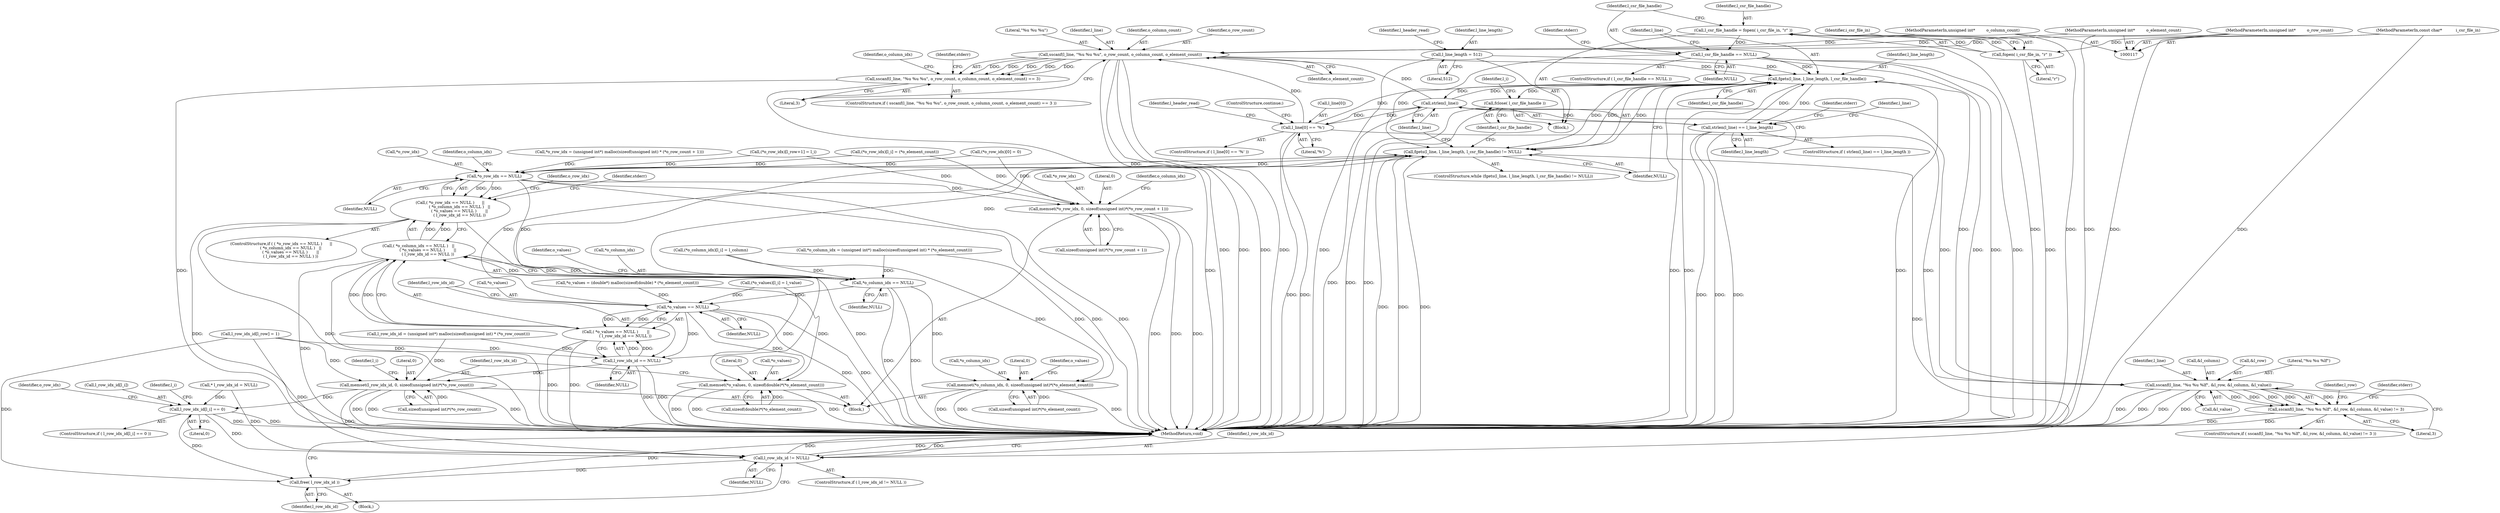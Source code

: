 digraph "1_libxsmm_151481489192e6d1997f8bde52c5c425ea41741d@API" {
"1000193" [label="(Call,sscanf(l_line, \"%u %u %u\", o_row_count, o_column_count, o_element_count))"];
"1000177" [label="(Call,l_line[0] == '%')"];
"1000168" [label="(Call,strlen(l_line))"];
"1000160" [label="(Call,fgets(l_line, l_line_length, l_csr_file_handle))"];
"1000193" [label="(Call,sscanf(l_line, \"%u %u %u\", o_row_count, o_column_count, o_element_count))"];
"1000122" [label="(MethodParameterIn,unsigned int*         o_row_count)"];
"1000123" [label="(MethodParameterIn,unsigned int*         o_column_count)"];
"1000124" [label="(MethodParameterIn,unsigned int*         o_element_count)"];
"1000351" [label="(Call,sscanf(l_line, \"%u %u %lf\", &l_row, &l_column, &l_value))"];
"1000128" [label="(Call,l_line_length = 512)"];
"1000167" [label="(Call,strlen(l_line) == l_line_length)"];
"1000150" [label="(Call,l_csr_file_handle == NULL)"];
"1000144" [label="(Call,l_csr_file_handle = fopen( i_csr_file_in, \"r\" ))"];
"1000146" [label="(Call,fopen( i_csr_file_in, \"r\" ))"];
"1000118" [label="(MethodParameterIn,const char*           i_csr_file_in)"];
"1000159" [label="(Call,fgets(l_line, l_line_length, l_csr_file_handle) != NULL)"];
"1000248" [label="(Call,*o_row_idx == NULL)"];
"1000247" [label="(Call,( *o_row_idx == NULL )      ||\n               ( *o_column_idx == NULL )   ||\n               ( *o_values == NULL )       ||\n               ( l_row_idx_id == NULL ))"];
"1000253" [label="(Call,*o_column_idx == NULL)"];
"1000252" [label="(Call,( *o_column_idx == NULL )   ||\n               ( *o_values == NULL )       ||\n               ( l_row_idx_id == NULL ))"];
"1000258" [label="(Call,*o_values == NULL)"];
"1000257" [label="(Call,( *o_values == NULL )       ||\n               ( l_row_idx_id == NULL ))"];
"1000262" [label="(Call,l_row_idx_id == NULL)"];
"1000299" [label="(Call,memset(l_row_idx_id, 0, sizeof(unsigned int)*(*o_row_count)))"];
"1000421" [label="(Call,l_row_idx_id[l_i] == 0)"];
"1000439" [label="(Call,l_row_idx_id != NULL)"];
"1000443" [label="(Call,free( l_row_idx_id ))"];
"1000290" [label="(Call,memset(*o_values, 0, sizeof(double)*(*o_element_count)))"];
"1000281" [label="(Call,memset(*o_column_idx, 0, sizeof(unsigned int)*(*o_element_count)))"];
"1000270" [label="(Call,memset(*o_row_idx, 0, sizeof(unsigned int)*(*o_row_count + 1)))"];
"1000192" [label="(Call,sscanf(l_line, \"%u %u %u\", o_row_count, o_column_count, o_element_count) == 3)"];
"1000350" [label="(Call,sscanf(l_line, \"%u %u %lf\", &l_row, &l_column, &l_value) != 3)"];
"1000397" [label="(Call,fclose( l_csr_file_handle ))"];
"1000193" [label="(Call,sscanf(l_line, \"%u %u %u\", o_row_count, o_column_count, o_element_count))"];
"1000160" [label="(Call,fgets(l_line, l_line_length, l_csr_file_handle))"];
"1000173" [label="(Identifier,stderr)"];
"1000430" [label="(Identifier,o_row_idx)"];
"1000195" [label="(Literal,\"%u %u %u\")"];
"1000425" [label="(Literal,0)"];
"1000273" [label="(Literal,0)"];
"1000200" [label="(Block,)"];
"1000341" [label="(Identifier,stderr)"];
"1000128" [label="(Call,l_line_length = 512)"];
"1000149" [label="(ControlStructure,if ( l_csr_file_handle == NULL ))"];
"1000401" [label="(Identifier,l_i)"];
"1000258" [label="(Call,*o_values == NULL)"];
"1000439" [label="(Call,l_row_idx_id != NULL)"];
"1000225" [label="(Call,*o_values = (double*) malloc(sizeof(double) * (*o_element_count)))"];
"1000169" [label="(Identifier,l_line)"];
"1000356" [label="(Call,&l_column)"];
"1000397" [label="(Call,fclose( l_csr_file_handle ))"];
"1000354" [label="(Call,&l_row)"];
"1000421" [label="(Call,l_row_idx_id[l_i] == 0)"];
"1000291" [label="(Call,*o_values)"];
"1000267" [label="(Identifier,stderr)"];
"1000367" [label="(Identifier,l_row)"];
"1000159" [label="(Call,fgets(l_line, l_line_length, l_csr_file_handle) != NULL)"];
"1000122" [label="(MethodParameterIn,unsigned int*         o_row_count)"];
"1000300" [label="(Identifier,l_row_idx_id)"];
"1000363" [label="(Identifier,stderr)"];
"1000384" [label="(Call,l_row_idx_id[l_row] = 1)"];
"1000194" [label="(Identifier,l_line)"];
"1000349" [label="(ControlStructure,if ( sscanf(l_line, \"%u %u %lf\", &l_row, &l_column, &l_value) != 3 ))"];
"1000270" [label="(Call,memset(*o_row_idx, 0, sizeof(unsigned int)*(*o_row_count + 1)))"];
"1000236" [label="(Call,l_row_idx_id = (unsigned int*) malloc(sizeof(unsigned int) * (*o_row_count)))"];
"1000253" [label="(Call,*o_column_idx == NULL)"];
"1000302" [label="(Call,sizeof(unsigned int)*(*o_row_count))"];
"1000251" [label="(Identifier,NULL)"];
"1000272" [label="(Identifier,o_row_idx)"];
"1000442" [label="(Block,)"];
"1000152" [label="(Identifier,NULL)"];
"1000130" [label="(Literal,512)"];
"1000360" [label="(Literal,3)"];
"1000264" [label="(Identifier,NULL)"];
"1000309" [label="(Identifier,l_i)"];
"1000262" [label="(Call,l_row_idx_id == NULL)"];
"1000370" [label="(Call,(*o_column_idx)[l_i] = l_column)"];
"1000148" [label="(Literal,\"r\")"];
"1000256" [label="(Identifier,NULL)"];
"1000443" [label="(Call,free( l_row_idx_id ))"];
"1000283" [label="(Identifier,o_column_idx)"];
"1000188" [label="(Identifier,l_header_read)"];
"1000284" [label="(Literal,0)"];
"1000134" [label="(Identifier,l_header_read)"];
"1000197" [label="(Identifier,o_column_count)"];
"1000201" [label="(Call,*o_column_idx = (unsigned int*) malloc(sizeof(unsigned int) * (*o_element_count)))"];
"1000353" [label="(Literal,\"%u %u %lf\")"];
"1000145" [label="(Identifier,l_csr_file_handle)"];
"1000285" [label="(Call,sizeof(unsigned int)*(*o_element_count))"];
"1000257" [label="(Call,( *o_values == NULL )       ||\n               ( l_row_idx_id == NULL ))"];
"1000178" [label="(Call,l_line[0])"];
"1000161" [label="(Identifier,l_line)"];
"1000249" [label="(Call,*o_row_idx)"];
"1000212" [label="(Call,*o_row_idx = (unsigned int*) malloc(sizeof(unsigned int) * (*o_row_count + 1)))"];
"1000352" [label="(Identifier,l_line)"];
"1000191" [label="(ControlStructure,if ( sscanf(l_line, \"%u %u %u\", o_row_count, o_column_count, o_element_count) == 3 ))"];
"1000281" [label="(Call,memset(*o_column_idx, 0, sizeof(unsigned int)*(*o_element_count)))"];
"1000192" [label="(Call,sscanf(l_line, \"%u %u %u\", o_row_count, o_column_count, o_element_count) == 3)"];
"1000124" [label="(MethodParameterIn,unsigned int*         o_element_count)"];
"1000151" [label="(Identifier,l_csr_file_handle)"];
"1000177" [label="(Call,l_line[0] == '%')"];
"1000319" [label="(Call,(*o_row_idx)[l_i] = (*o_element_count))"];
"1000255" [label="(Identifier,o_column_idx)"];
"1000260" [label="(Identifier,o_values)"];
"1000123" [label="(MethodParameterIn,unsigned int*         o_column_count)"];
"1000420" [label="(ControlStructure,if ( l_row_idx_id[l_i] == 0 ))"];
"1000445" [label="(MethodReturn,void)"];
"1000274" [label="(Call,sizeof(unsigned int)*(*o_row_count + 1))"];
"1000246" [label="(ControlStructure,if ( ( *o_row_idx == NULL )      ||\n               ( *o_column_idx == NULL )   ||\n               ( *o_values == NULL )       ||\n               ( l_row_idx_id == NULL ) ))"];
"1000162" [label="(Identifier,l_line_length)"];
"1000444" [label="(Identifier,l_row_idx_id)"];
"1000150" [label="(Call,l_csr_file_handle == NULL)"];
"1000350" [label="(Call,sscanf(l_line, \"%u %u %lf\", &l_row, &l_column, &l_value) != 3)"];
"1000125" [label="(Block,)"];
"1000290" [label="(Call,memset(*o_values, 0, sizeof(double)*(*o_element_count)))"];
"1000144" [label="(Call,l_csr_file_handle = fopen( i_csr_file_in, \"r\" ))"];
"1000293" [label="(Literal,0)"];
"1000351" [label="(Call,sscanf(l_line, \"%u %u %lf\", &l_row, &l_column, &l_value))"];
"1000167" [label="(Call,strlen(l_line) == l_line_length)"];
"1000198" [label="(Identifier,o_element_count)"];
"1000183" [label="(ControlStructure,continue;)"];
"1000247" [label="(Call,( *o_row_idx == NULL )      ||\n               ( *o_column_idx == NULL )   ||\n               ( *o_values == NULL )       ||\n               ( l_row_idx_id == NULL ))"];
"1000179" [label="(Identifier,l_line)"];
"1000203" [label="(Identifier,o_column_idx)"];
"1000163" [label="(Identifier,l_csr_file_handle)"];
"1000294" [label="(Call,sizeof(double)*(*o_element_count))"];
"1000248" [label="(Call,*o_row_idx == NULL)"];
"1000263" [label="(Identifier,l_row_idx_id)"];
"1000292" [label="(Identifier,o_values)"];
"1000170" [label="(Identifier,l_line_length)"];
"1000168" [label="(Call,strlen(l_line))"];
"1000422" [label="(Call,l_row_idx_id[l_i])"];
"1000418" [label="(Identifier,l_i)"];
"1000137" [label="(Call,* l_row_idx_id = NULL)"];
"1000326" [label="(Call,(*o_row_idx)[0] = 0)"];
"1000158" [label="(ControlStructure,while (fgets(l_line, l_line_length, l_csr_file_handle) != NULL))"];
"1000376" [label="(Call,(*o_values)[l_i] = l_value)"];
"1000271" [label="(Call,*o_row_idx)"];
"1000254" [label="(Call,*o_column_idx)"];
"1000196" [label="(Identifier,o_row_count)"];
"1000282" [label="(Call,*o_column_idx)"];
"1000118" [label="(MethodParameterIn,const char*           i_csr_file_in)"];
"1000199" [label="(Literal,3)"];
"1000438" [label="(ControlStructure,if ( l_row_idx_id != NULL ))"];
"1000176" [label="(ControlStructure,if ( l_line[0] == '%' ))"];
"1000398" [label="(Identifier,l_csr_file_handle)"];
"1000261" [label="(Identifier,NULL)"];
"1000252" [label="(Call,( *o_column_idx == NULL )   ||\n               ( *o_values == NULL )       ||\n               ( l_row_idx_id == NULL ))"];
"1000129" [label="(Identifier,l_line_length)"];
"1000440" [label="(Identifier,l_row_idx_id)"];
"1000299" [label="(Call,memset(l_row_idx_id, 0, sizeof(unsigned int)*(*o_row_count)))"];
"1000146" [label="(Call,fopen( i_csr_file_in, \"r\" ))"];
"1000259" [label="(Call,*o_values)"];
"1000181" [label="(Literal,'%')"];
"1000147" [label="(Identifier,i_csr_file_in)"];
"1000358" [label="(Call,&l_value)"];
"1000441" [label="(Identifier,NULL)"];
"1000155" [label="(Identifier,stderr)"];
"1000389" [label="(Call,(*o_row_idx)[l_row+1] = l_i)"];
"1000166" [label="(ControlStructure,if ( strlen(l_line) == l_line_length ))"];
"1000164" [label="(Identifier,NULL)"];
"1000301" [label="(Literal,0)"];
"1000193" -> "1000192"  [label="AST: "];
"1000193" -> "1000198"  [label="CFG: "];
"1000194" -> "1000193"  [label="AST: "];
"1000195" -> "1000193"  [label="AST: "];
"1000196" -> "1000193"  [label="AST: "];
"1000197" -> "1000193"  [label="AST: "];
"1000198" -> "1000193"  [label="AST: "];
"1000199" -> "1000193"  [label="CFG: "];
"1000193" -> "1000445"  [label="DDG: "];
"1000193" -> "1000445"  [label="DDG: "];
"1000193" -> "1000445"  [label="DDG: "];
"1000193" -> "1000445"  [label="DDG: "];
"1000193" -> "1000160"  [label="DDG: "];
"1000193" -> "1000192"  [label="DDG: "];
"1000193" -> "1000192"  [label="DDG: "];
"1000193" -> "1000192"  [label="DDG: "];
"1000193" -> "1000192"  [label="DDG: "];
"1000193" -> "1000192"  [label="DDG: "];
"1000177" -> "1000193"  [label="DDG: "];
"1000168" -> "1000193"  [label="DDG: "];
"1000122" -> "1000193"  [label="DDG: "];
"1000123" -> "1000193"  [label="DDG: "];
"1000124" -> "1000193"  [label="DDG: "];
"1000177" -> "1000176"  [label="AST: "];
"1000177" -> "1000181"  [label="CFG: "];
"1000178" -> "1000177"  [label="AST: "];
"1000181" -> "1000177"  [label="AST: "];
"1000183" -> "1000177"  [label="CFG: "];
"1000188" -> "1000177"  [label="CFG: "];
"1000177" -> "1000445"  [label="DDG: "];
"1000177" -> "1000445"  [label="DDG: "];
"1000177" -> "1000160"  [label="DDG: "];
"1000177" -> "1000168"  [label="DDG: "];
"1000168" -> "1000177"  [label="DDG: "];
"1000177" -> "1000351"  [label="DDG: "];
"1000168" -> "1000167"  [label="AST: "];
"1000168" -> "1000169"  [label="CFG: "];
"1000169" -> "1000168"  [label="AST: "];
"1000170" -> "1000168"  [label="CFG: "];
"1000168" -> "1000445"  [label="DDG: "];
"1000168" -> "1000160"  [label="DDG: "];
"1000168" -> "1000167"  [label="DDG: "];
"1000160" -> "1000168"  [label="DDG: "];
"1000168" -> "1000351"  [label="DDG: "];
"1000160" -> "1000159"  [label="AST: "];
"1000160" -> "1000163"  [label="CFG: "];
"1000161" -> "1000160"  [label="AST: "];
"1000162" -> "1000160"  [label="AST: "];
"1000163" -> "1000160"  [label="AST: "];
"1000164" -> "1000160"  [label="CFG: "];
"1000160" -> "1000445"  [label="DDG: "];
"1000160" -> "1000445"  [label="DDG: "];
"1000160" -> "1000445"  [label="DDG: "];
"1000160" -> "1000159"  [label="DDG: "];
"1000160" -> "1000159"  [label="DDG: "];
"1000160" -> "1000159"  [label="DDG: "];
"1000351" -> "1000160"  [label="DDG: "];
"1000128" -> "1000160"  [label="DDG: "];
"1000167" -> "1000160"  [label="DDG: "];
"1000150" -> "1000160"  [label="DDG: "];
"1000160" -> "1000167"  [label="DDG: "];
"1000160" -> "1000397"  [label="DDG: "];
"1000122" -> "1000117"  [label="AST: "];
"1000122" -> "1000445"  [label="DDG: "];
"1000123" -> "1000117"  [label="AST: "];
"1000123" -> "1000445"  [label="DDG: "];
"1000124" -> "1000117"  [label="AST: "];
"1000124" -> "1000445"  [label="DDG: "];
"1000351" -> "1000350"  [label="AST: "];
"1000351" -> "1000358"  [label="CFG: "];
"1000352" -> "1000351"  [label="AST: "];
"1000353" -> "1000351"  [label="AST: "];
"1000354" -> "1000351"  [label="AST: "];
"1000356" -> "1000351"  [label="AST: "];
"1000358" -> "1000351"  [label="AST: "];
"1000360" -> "1000351"  [label="CFG: "];
"1000351" -> "1000445"  [label="DDG: "];
"1000351" -> "1000445"  [label="DDG: "];
"1000351" -> "1000445"  [label="DDG: "];
"1000351" -> "1000445"  [label="DDG: "];
"1000351" -> "1000350"  [label="DDG: "];
"1000351" -> "1000350"  [label="DDG: "];
"1000351" -> "1000350"  [label="DDG: "];
"1000351" -> "1000350"  [label="DDG: "];
"1000351" -> "1000350"  [label="DDG: "];
"1000128" -> "1000125"  [label="AST: "];
"1000128" -> "1000130"  [label="CFG: "];
"1000129" -> "1000128"  [label="AST: "];
"1000130" -> "1000128"  [label="AST: "];
"1000134" -> "1000128"  [label="CFG: "];
"1000128" -> "1000445"  [label="DDG: "];
"1000167" -> "1000166"  [label="AST: "];
"1000167" -> "1000170"  [label="CFG: "];
"1000170" -> "1000167"  [label="AST: "];
"1000173" -> "1000167"  [label="CFG: "];
"1000179" -> "1000167"  [label="CFG: "];
"1000167" -> "1000445"  [label="DDG: "];
"1000167" -> "1000445"  [label="DDG: "];
"1000167" -> "1000445"  [label="DDG: "];
"1000150" -> "1000149"  [label="AST: "];
"1000150" -> "1000152"  [label="CFG: "];
"1000151" -> "1000150"  [label="AST: "];
"1000152" -> "1000150"  [label="AST: "];
"1000155" -> "1000150"  [label="CFG: "];
"1000161" -> "1000150"  [label="CFG: "];
"1000150" -> "1000445"  [label="DDG: "];
"1000150" -> "1000445"  [label="DDG: "];
"1000150" -> "1000445"  [label="DDG: "];
"1000144" -> "1000150"  [label="DDG: "];
"1000150" -> "1000159"  [label="DDG: "];
"1000144" -> "1000125"  [label="AST: "];
"1000144" -> "1000146"  [label="CFG: "];
"1000145" -> "1000144"  [label="AST: "];
"1000146" -> "1000144"  [label="AST: "];
"1000151" -> "1000144"  [label="CFG: "];
"1000144" -> "1000445"  [label="DDG: "];
"1000146" -> "1000144"  [label="DDG: "];
"1000146" -> "1000144"  [label="DDG: "];
"1000146" -> "1000148"  [label="CFG: "];
"1000147" -> "1000146"  [label="AST: "];
"1000148" -> "1000146"  [label="AST: "];
"1000146" -> "1000445"  [label="DDG: "];
"1000118" -> "1000146"  [label="DDG: "];
"1000118" -> "1000117"  [label="AST: "];
"1000118" -> "1000445"  [label="DDG: "];
"1000159" -> "1000158"  [label="AST: "];
"1000159" -> "1000164"  [label="CFG: "];
"1000164" -> "1000159"  [label="AST: "];
"1000169" -> "1000159"  [label="CFG: "];
"1000398" -> "1000159"  [label="CFG: "];
"1000159" -> "1000445"  [label="DDG: "];
"1000159" -> "1000445"  [label="DDG: "];
"1000159" -> "1000445"  [label="DDG: "];
"1000248" -> "1000159"  [label="DDG: "];
"1000262" -> "1000159"  [label="DDG: "];
"1000258" -> "1000159"  [label="DDG: "];
"1000253" -> "1000159"  [label="DDG: "];
"1000159" -> "1000248"  [label="DDG: "];
"1000159" -> "1000439"  [label="DDG: "];
"1000248" -> "1000247"  [label="AST: "];
"1000248" -> "1000251"  [label="CFG: "];
"1000249" -> "1000248"  [label="AST: "];
"1000251" -> "1000248"  [label="AST: "];
"1000255" -> "1000248"  [label="CFG: "];
"1000247" -> "1000248"  [label="CFG: "];
"1000248" -> "1000445"  [label="DDG: "];
"1000248" -> "1000445"  [label="DDG: "];
"1000248" -> "1000247"  [label="DDG: "];
"1000248" -> "1000247"  [label="DDG: "];
"1000326" -> "1000248"  [label="DDG: "];
"1000319" -> "1000248"  [label="DDG: "];
"1000389" -> "1000248"  [label="DDG: "];
"1000212" -> "1000248"  [label="DDG: "];
"1000248" -> "1000253"  [label="DDG: "];
"1000248" -> "1000270"  [label="DDG: "];
"1000247" -> "1000246"  [label="AST: "];
"1000247" -> "1000252"  [label="CFG: "];
"1000252" -> "1000247"  [label="AST: "];
"1000267" -> "1000247"  [label="CFG: "];
"1000272" -> "1000247"  [label="CFG: "];
"1000247" -> "1000445"  [label="DDG: "];
"1000247" -> "1000445"  [label="DDG: "];
"1000247" -> "1000445"  [label="DDG: "];
"1000252" -> "1000247"  [label="DDG: "];
"1000252" -> "1000247"  [label="DDG: "];
"1000253" -> "1000252"  [label="AST: "];
"1000253" -> "1000256"  [label="CFG: "];
"1000254" -> "1000253"  [label="AST: "];
"1000256" -> "1000253"  [label="AST: "];
"1000260" -> "1000253"  [label="CFG: "];
"1000252" -> "1000253"  [label="CFG: "];
"1000253" -> "1000445"  [label="DDG: "];
"1000253" -> "1000445"  [label="DDG: "];
"1000253" -> "1000252"  [label="DDG: "];
"1000253" -> "1000252"  [label="DDG: "];
"1000370" -> "1000253"  [label="DDG: "];
"1000201" -> "1000253"  [label="DDG: "];
"1000253" -> "1000258"  [label="DDG: "];
"1000253" -> "1000281"  [label="DDG: "];
"1000252" -> "1000257"  [label="CFG: "];
"1000257" -> "1000252"  [label="AST: "];
"1000252" -> "1000445"  [label="DDG: "];
"1000252" -> "1000445"  [label="DDG: "];
"1000257" -> "1000252"  [label="DDG: "];
"1000257" -> "1000252"  [label="DDG: "];
"1000258" -> "1000257"  [label="AST: "];
"1000258" -> "1000261"  [label="CFG: "];
"1000259" -> "1000258"  [label="AST: "];
"1000261" -> "1000258"  [label="AST: "];
"1000263" -> "1000258"  [label="CFG: "];
"1000257" -> "1000258"  [label="CFG: "];
"1000258" -> "1000445"  [label="DDG: "];
"1000258" -> "1000445"  [label="DDG: "];
"1000258" -> "1000257"  [label="DDG: "];
"1000258" -> "1000257"  [label="DDG: "];
"1000376" -> "1000258"  [label="DDG: "];
"1000225" -> "1000258"  [label="DDG: "];
"1000258" -> "1000262"  [label="DDG: "];
"1000258" -> "1000290"  [label="DDG: "];
"1000257" -> "1000262"  [label="CFG: "];
"1000262" -> "1000257"  [label="AST: "];
"1000257" -> "1000445"  [label="DDG: "];
"1000257" -> "1000445"  [label="DDG: "];
"1000262" -> "1000257"  [label="DDG: "];
"1000262" -> "1000257"  [label="DDG: "];
"1000262" -> "1000264"  [label="CFG: "];
"1000263" -> "1000262"  [label="AST: "];
"1000264" -> "1000262"  [label="AST: "];
"1000262" -> "1000445"  [label="DDG: "];
"1000262" -> "1000445"  [label="DDG: "];
"1000236" -> "1000262"  [label="DDG: "];
"1000384" -> "1000262"  [label="DDG: "];
"1000262" -> "1000299"  [label="DDG: "];
"1000299" -> "1000200"  [label="AST: "];
"1000299" -> "1000302"  [label="CFG: "];
"1000300" -> "1000299"  [label="AST: "];
"1000301" -> "1000299"  [label="AST: "];
"1000302" -> "1000299"  [label="AST: "];
"1000309" -> "1000299"  [label="CFG: "];
"1000299" -> "1000445"  [label="DDG: "];
"1000299" -> "1000445"  [label="DDG: "];
"1000299" -> "1000445"  [label="DDG: "];
"1000236" -> "1000299"  [label="DDG: "];
"1000384" -> "1000299"  [label="DDG: "];
"1000302" -> "1000299"  [label="DDG: "];
"1000299" -> "1000421"  [label="DDG: "];
"1000299" -> "1000439"  [label="DDG: "];
"1000421" -> "1000420"  [label="AST: "];
"1000421" -> "1000425"  [label="CFG: "];
"1000422" -> "1000421"  [label="AST: "];
"1000425" -> "1000421"  [label="AST: "];
"1000430" -> "1000421"  [label="CFG: "];
"1000418" -> "1000421"  [label="CFG: "];
"1000421" -> "1000445"  [label="DDG: "];
"1000421" -> "1000445"  [label="DDG: "];
"1000137" -> "1000421"  [label="DDG: "];
"1000421" -> "1000439"  [label="DDG: "];
"1000421" -> "1000443"  [label="DDG: "];
"1000439" -> "1000438"  [label="AST: "];
"1000439" -> "1000441"  [label="CFG: "];
"1000440" -> "1000439"  [label="AST: "];
"1000441" -> "1000439"  [label="AST: "];
"1000444" -> "1000439"  [label="CFG: "];
"1000445" -> "1000439"  [label="CFG: "];
"1000439" -> "1000445"  [label="DDG: "];
"1000439" -> "1000445"  [label="DDG: "];
"1000439" -> "1000445"  [label="DDG: "];
"1000137" -> "1000439"  [label="DDG: "];
"1000384" -> "1000439"  [label="DDG: "];
"1000439" -> "1000443"  [label="DDG: "];
"1000443" -> "1000442"  [label="AST: "];
"1000443" -> "1000444"  [label="CFG: "];
"1000444" -> "1000443"  [label="AST: "];
"1000445" -> "1000443"  [label="CFG: "];
"1000443" -> "1000445"  [label="DDG: "];
"1000384" -> "1000443"  [label="DDG: "];
"1000290" -> "1000200"  [label="AST: "];
"1000290" -> "1000294"  [label="CFG: "];
"1000291" -> "1000290"  [label="AST: "];
"1000293" -> "1000290"  [label="AST: "];
"1000294" -> "1000290"  [label="AST: "];
"1000300" -> "1000290"  [label="CFG: "];
"1000290" -> "1000445"  [label="DDG: "];
"1000290" -> "1000445"  [label="DDG: "];
"1000290" -> "1000445"  [label="DDG: "];
"1000376" -> "1000290"  [label="DDG: "];
"1000225" -> "1000290"  [label="DDG: "];
"1000294" -> "1000290"  [label="DDG: "];
"1000281" -> "1000200"  [label="AST: "];
"1000281" -> "1000285"  [label="CFG: "];
"1000282" -> "1000281"  [label="AST: "];
"1000284" -> "1000281"  [label="AST: "];
"1000285" -> "1000281"  [label="AST: "];
"1000292" -> "1000281"  [label="CFG: "];
"1000281" -> "1000445"  [label="DDG: "];
"1000281" -> "1000445"  [label="DDG: "];
"1000281" -> "1000445"  [label="DDG: "];
"1000370" -> "1000281"  [label="DDG: "];
"1000201" -> "1000281"  [label="DDG: "];
"1000285" -> "1000281"  [label="DDG: "];
"1000270" -> "1000200"  [label="AST: "];
"1000270" -> "1000274"  [label="CFG: "];
"1000271" -> "1000270"  [label="AST: "];
"1000273" -> "1000270"  [label="AST: "];
"1000274" -> "1000270"  [label="AST: "];
"1000283" -> "1000270"  [label="CFG: "];
"1000270" -> "1000445"  [label="DDG: "];
"1000270" -> "1000445"  [label="DDG: "];
"1000270" -> "1000445"  [label="DDG: "];
"1000389" -> "1000270"  [label="DDG: "];
"1000326" -> "1000270"  [label="DDG: "];
"1000319" -> "1000270"  [label="DDG: "];
"1000274" -> "1000270"  [label="DDG: "];
"1000192" -> "1000191"  [label="AST: "];
"1000192" -> "1000199"  [label="CFG: "];
"1000199" -> "1000192"  [label="AST: "];
"1000203" -> "1000192"  [label="CFG: "];
"1000341" -> "1000192"  [label="CFG: "];
"1000192" -> "1000445"  [label="DDG: "];
"1000192" -> "1000445"  [label="DDG: "];
"1000350" -> "1000349"  [label="AST: "];
"1000350" -> "1000360"  [label="CFG: "];
"1000360" -> "1000350"  [label="AST: "];
"1000363" -> "1000350"  [label="CFG: "];
"1000367" -> "1000350"  [label="CFG: "];
"1000350" -> "1000445"  [label="DDG: "];
"1000350" -> "1000445"  [label="DDG: "];
"1000397" -> "1000125"  [label="AST: "];
"1000397" -> "1000398"  [label="CFG: "];
"1000398" -> "1000397"  [label="AST: "];
"1000401" -> "1000397"  [label="CFG: "];
"1000397" -> "1000445"  [label="DDG: "];
"1000397" -> "1000445"  [label="DDG: "];
}
